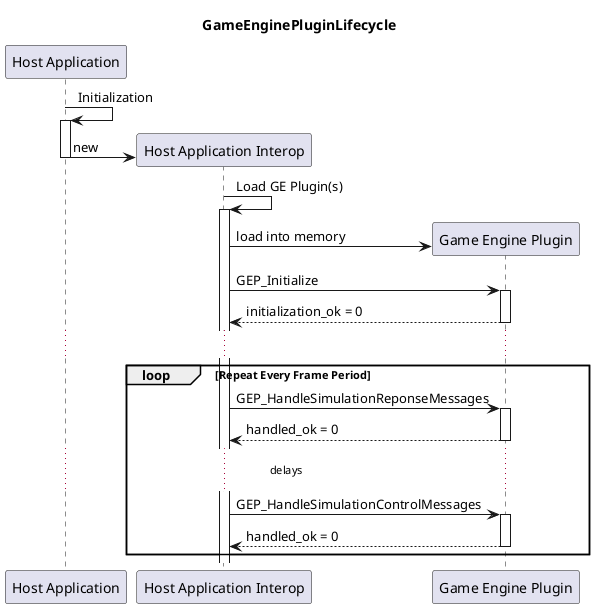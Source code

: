 @startuml

title "GameEnginePluginLifecycle"

participant "Host Application" as HA

HA -> HA: Initialization
activate HA

create participant "Host Application Interop" as HAI
HA -> HAI: new

deactivate HA

HAI -> HAI: Load GE Plugin(s)
activate HAI

create participant "Game Engine Plugin" as GEP
HAI -> GEP: load into memory
HAI -> GEP: GEP_Initialize
activate GEP
GEP --> HAI: initialization_ok = 0
deactivate GEP
...

loop Repeat Every Frame Period
HAI -> GEP: GEP_HandleSimulationReponseMessages
activate GEP
GEP --> HAI: handled_ok = 0
deactivate GEP
... delays ...
HAI -> GEP: GEP_HandleSimulationControlMessages
activate GEP
GEP --> HAI: handled_ok = 0
deactivate GEP
end



@enduml